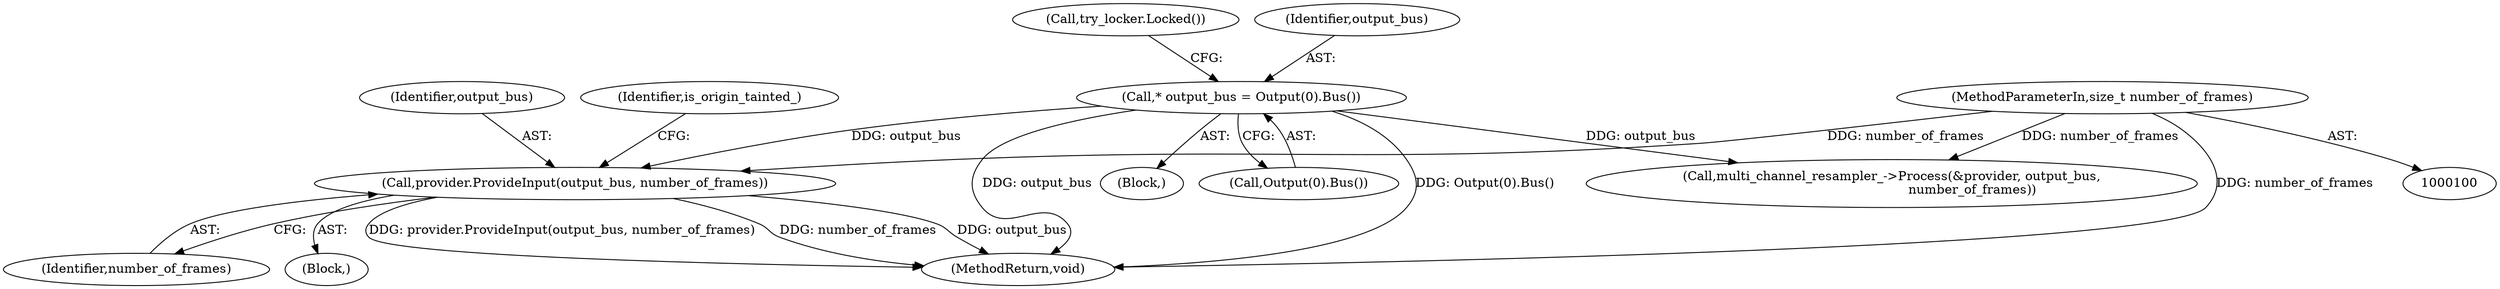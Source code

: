 digraph "0_Chrome_761c75d2d607638ff53c764b4925bcca9be601d8_4@pointer" {
"1000147" [label="(Call,provider.ProvideInput(output_bus, number_of_frames))"];
"1000104" [label="(Call,* output_bus = Output(0).Bus())"];
"1000101" [label="(MethodParameterIn,size_t number_of_frames)"];
"1000104" [label="(Call,* output_bus = Output(0).Bus())"];
"1000106" [label="(Call,Output(0).Bus())"];
"1000149" [label="(Identifier,number_of_frames)"];
"1000148" [label="(Identifier,output_bus)"];
"1000157" [label="(MethodReturn,void)"];
"1000109" [label="(Call,try_locker.Locked())"];
"1000102" [label="(Block,)"];
"1000151" [label="(Identifier,is_origin_tainted_)"];
"1000137" [label="(Call,multi_channel_resampler_->Process(&provider, output_bus,\n                                        number_of_frames))"];
"1000105" [label="(Identifier,output_bus)"];
"1000147" [label="(Call,provider.ProvideInput(output_bus, number_of_frames))"];
"1000143" [label="(Block,)"];
"1000101" [label="(MethodParameterIn,size_t number_of_frames)"];
"1000147" -> "1000143"  [label="AST: "];
"1000147" -> "1000149"  [label="CFG: "];
"1000148" -> "1000147"  [label="AST: "];
"1000149" -> "1000147"  [label="AST: "];
"1000151" -> "1000147"  [label="CFG: "];
"1000147" -> "1000157"  [label="DDG: number_of_frames"];
"1000147" -> "1000157"  [label="DDG: output_bus"];
"1000147" -> "1000157"  [label="DDG: provider.ProvideInput(output_bus, number_of_frames)"];
"1000104" -> "1000147"  [label="DDG: output_bus"];
"1000101" -> "1000147"  [label="DDG: number_of_frames"];
"1000104" -> "1000102"  [label="AST: "];
"1000104" -> "1000106"  [label="CFG: "];
"1000105" -> "1000104"  [label="AST: "];
"1000106" -> "1000104"  [label="AST: "];
"1000109" -> "1000104"  [label="CFG: "];
"1000104" -> "1000157"  [label="DDG: output_bus"];
"1000104" -> "1000157"  [label="DDG: Output(0).Bus()"];
"1000104" -> "1000137"  [label="DDG: output_bus"];
"1000101" -> "1000100"  [label="AST: "];
"1000101" -> "1000157"  [label="DDG: number_of_frames"];
"1000101" -> "1000137"  [label="DDG: number_of_frames"];
}
